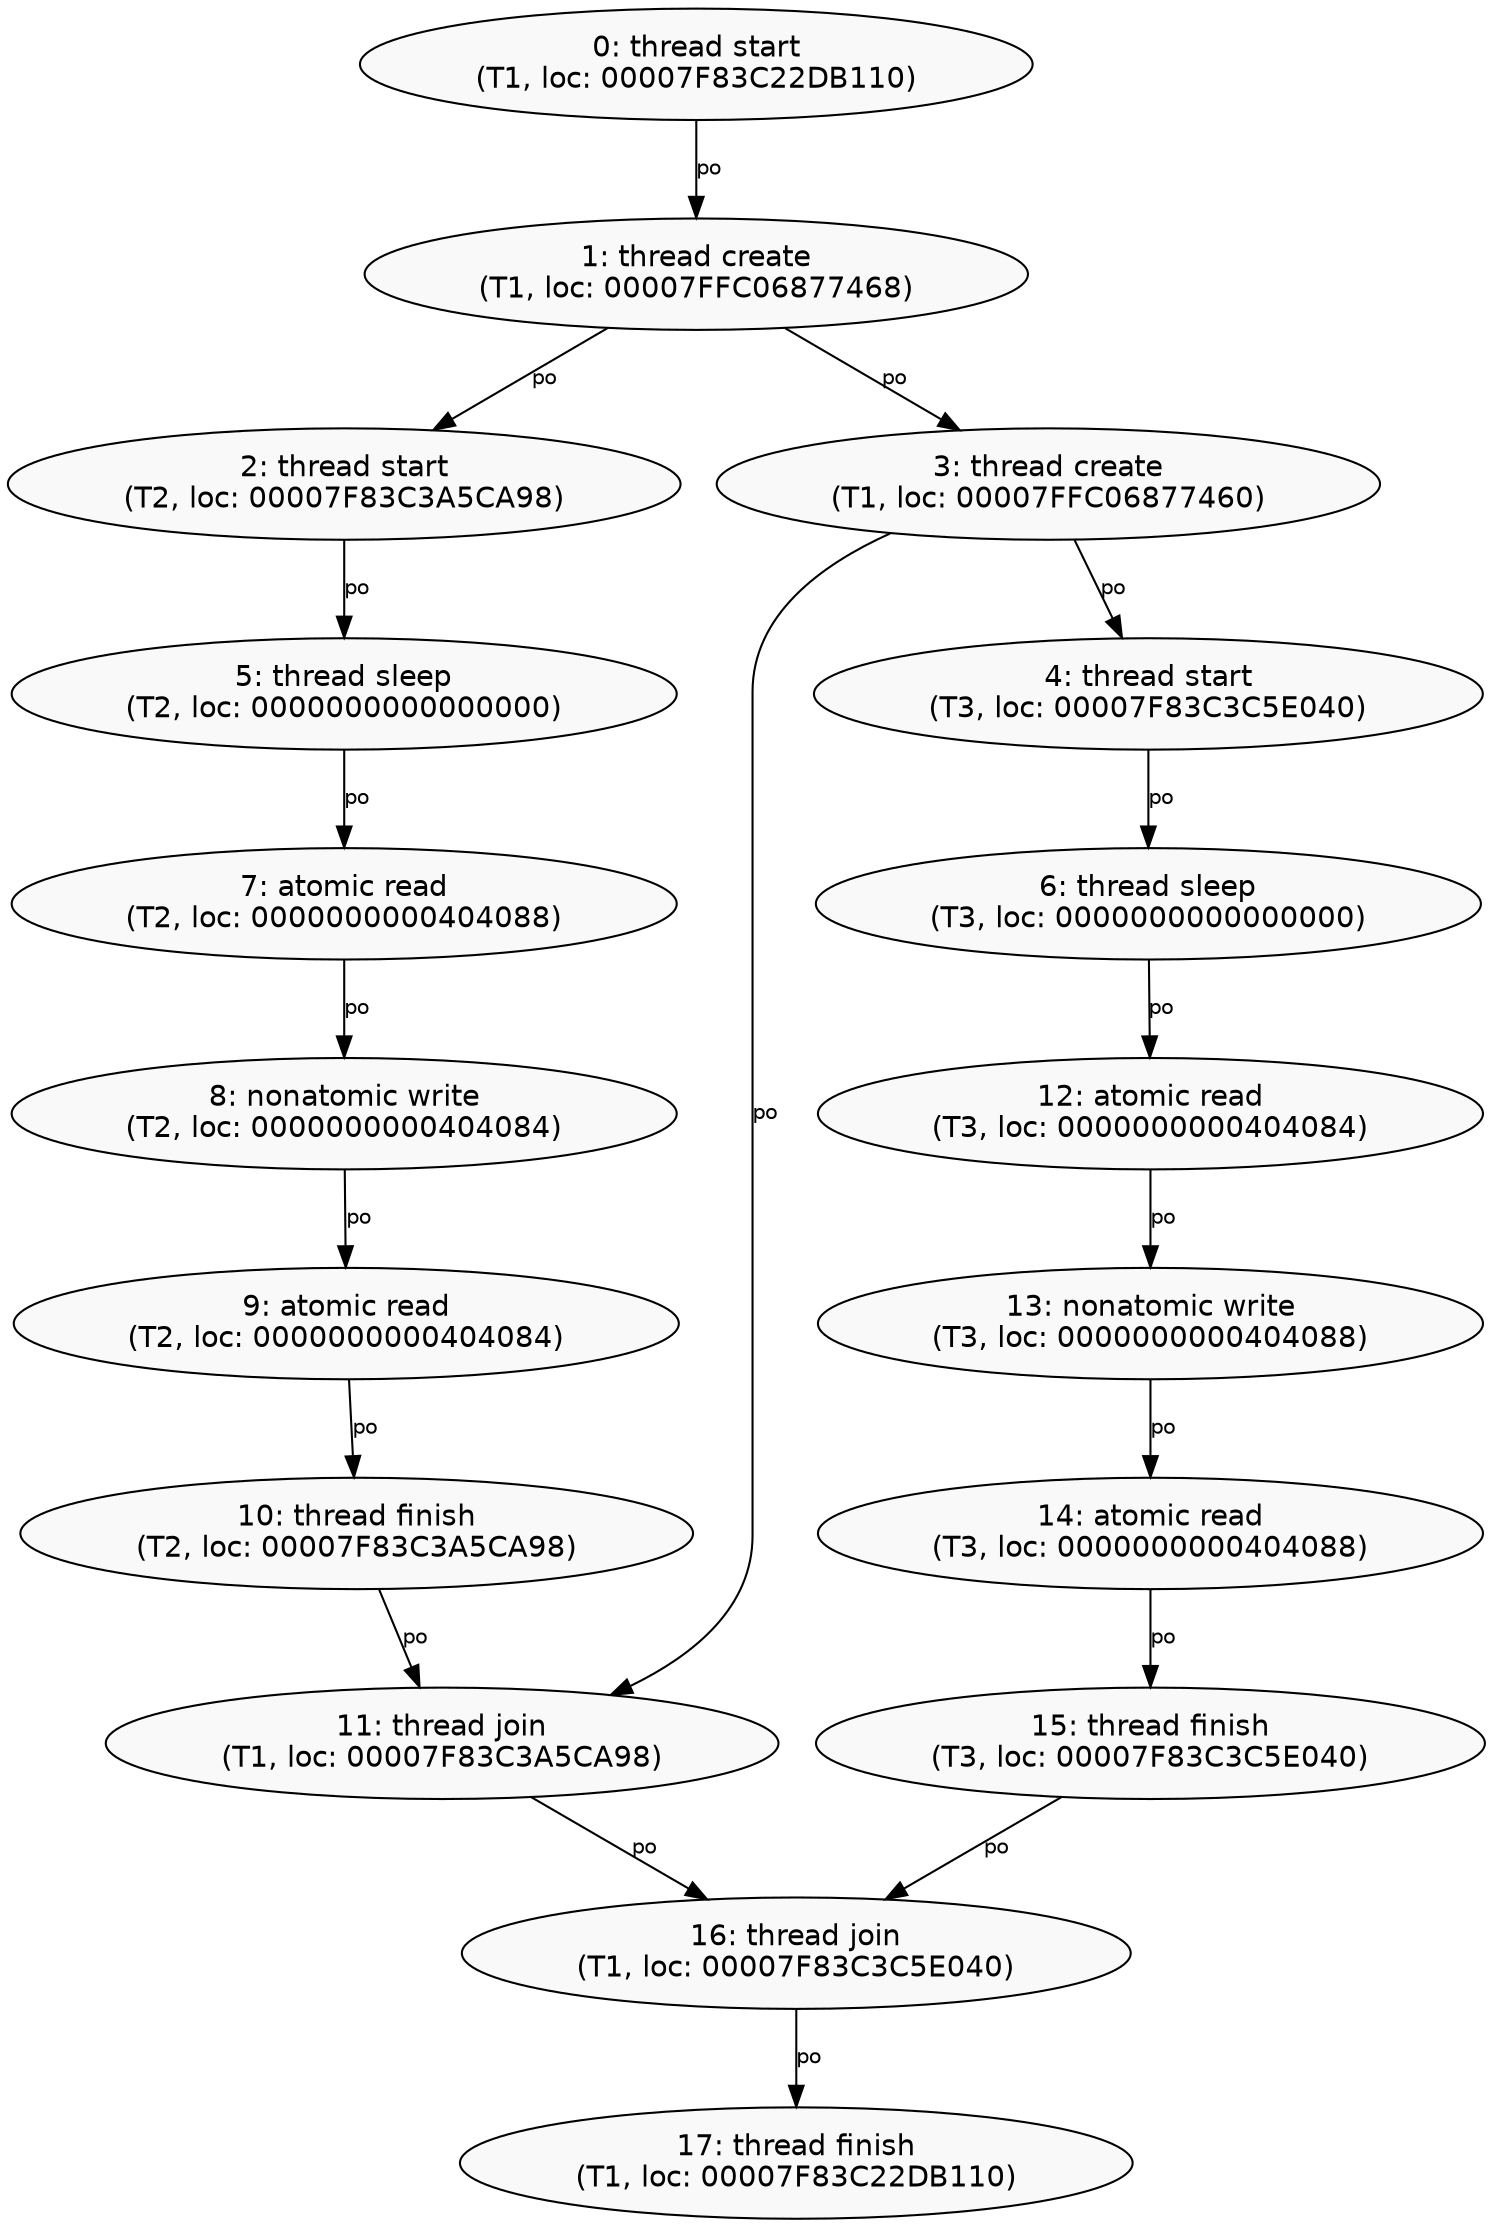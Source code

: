 digraph HBGraph {
    node [
        shape=ellipse,
        style=filled,
        fillcolor="#F9F9F9",
        fontname="Helvetica"
    ];
    edge [fontname="Helvetica", fontsize=10];

    // Nodes
    0  [label="0: thread start\n(T1, loc: 00007F83C22DB110)"];
    1  [label="1: thread create\n(T1, loc: 00007FFC06877468)"];
    2  [label="2: thread start\n(T2, loc: 00007F83C3A5CA98)"];
    3  [label="3: thread create\n(T1, loc: 00007FFC06877460)"];
    4  [label="4: thread start\n(T3, loc: 00007F83C3C5E040)"];
    5  [label="5: thread sleep\n(T2, loc: 0000000000000000)"];
    6  [label="6: thread sleep\n(T3, loc: 0000000000000000)"];
    7  [label="7: atomic read\n(T2, loc: 0000000000404088)"];
    8  [label="8: nonatomic write\n(T2, loc: 0000000000404084)"];
    9  [label="9: atomic read\n(T2, loc: 0000000000404084)"];
    10 [label="10: thread finish\n(T2, loc: 00007F83C3A5CA98)"];
    11 [label="11: thread join\n(T1, loc: 00007F83C3A5CA98)"];
    12 [label="12: atomic read\n(T3, loc: 0000000000404084)"];
    13 [label="13: nonatomic write\n(T3, loc: 0000000000404088)"];
    14 [label="14: atomic read\n(T3, loc: 0000000000404088)"];
    15 [label="15: thread finish\n(T3, loc: 00007F83C3C5E040)"];
    16 [label="16: thread join\n(T1, loc: 00007F83C3C5E040)"];
    17 [label="17: thread finish\n(T1, loc: 00007F83C22DB110)"];

    // PO Edges (labeled "po")
    0 -> 1  [label="po"];
    1 -> 2  [label="po"];
    1 -> 3  [label="po"];
    2 -> 5  [label="po"];
    3 -> 4  [label="po"];
    3 -> 11 [label="po"];
    4 -> 6  [label="po"];
    5 -> 7  [label="po"];
    6 -> 12 [label="po"];
    7 -> 8  [label="po"];
    8 -> 9  [label="po"];
    9 -> 10 [label="po"];
    10 -> 11 [label="po"];
    11 -> 16 [label="po"];
    12 -> 13 [label="po"];
    13 -> 14 [label="po"];
    14 -> 15 [label="po"];
    15 -> 16 [label="po"];
    16 -> 17 [label="po"];
}
